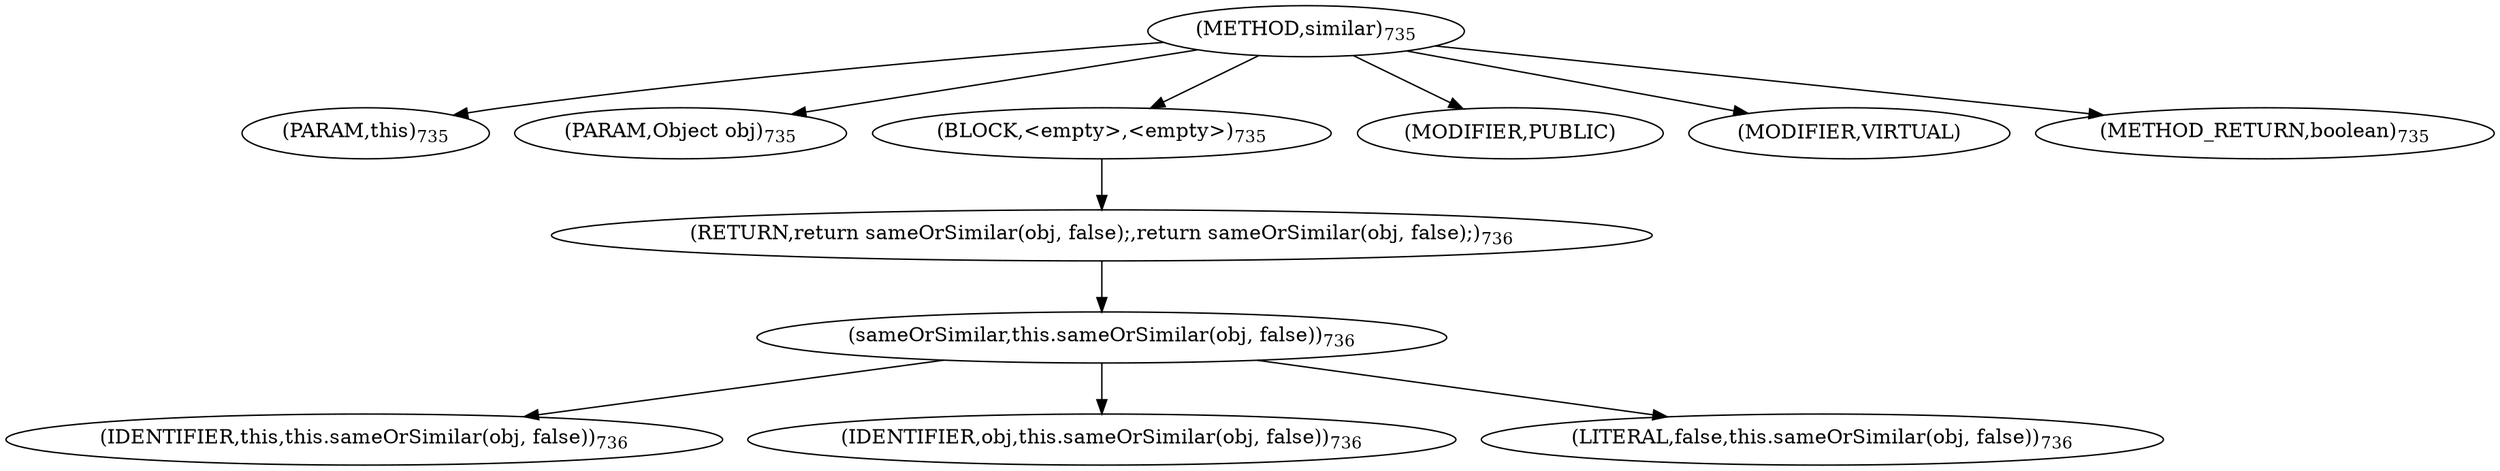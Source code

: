 digraph "similar" {  
"1660" [label = <(METHOD,similar)<SUB>735</SUB>> ]
"137" [label = <(PARAM,this)<SUB>735</SUB>> ]
"1661" [label = <(PARAM,Object obj)<SUB>735</SUB>> ]
"1662" [label = <(BLOCK,&lt;empty&gt;,&lt;empty&gt;)<SUB>735</SUB>> ]
"1663" [label = <(RETURN,return sameOrSimilar(obj, false);,return sameOrSimilar(obj, false);)<SUB>736</SUB>> ]
"1664" [label = <(sameOrSimilar,this.sameOrSimilar(obj, false))<SUB>736</SUB>> ]
"136" [label = <(IDENTIFIER,this,this.sameOrSimilar(obj, false))<SUB>736</SUB>> ]
"1665" [label = <(IDENTIFIER,obj,this.sameOrSimilar(obj, false))<SUB>736</SUB>> ]
"1666" [label = <(LITERAL,false,this.sameOrSimilar(obj, false))<SUB>736</SUB>> ]
"1667" [label = <(MODIFIER,PUBLIC)> ]
"1668" [label = <(MODIFIER,VIRTUAL)> ]
"1669" [label = <(METHOD_RETURN,boolean)<SUB>735</SUB>> ]
  "1660" -> "137" 
  "1660" -> "1661" 
  "1660" -> "1662" 
  "1660" -> "1667" 
  "1660" -> "1668" 
  "1660" -> "1669" 
  "1662" -> "1663" 
  "1663" -> "1664" 
  "1664" -> "136" 
  "1664" -> "1665" 
  "1664" -> "1666" 
}
